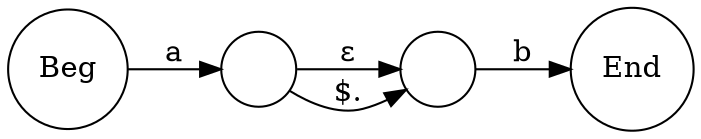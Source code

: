 digraph tokex {
	labelloc="t";
	label="";
	graph [dpi=200];
	rankdir=LR;
	fontname="Helvetica";
	edge [arrowhead=normal,arrowtail=dot];
	node [shape=circle];
	# Auto-generated by Tokex.

	Beg [label="Beg"];
	1 [label=""];
	2 [label=""];
	End [label="End"];
	Beg -> 1 [label="a"];
	1 -> 2 [label=<&epsilon;>];
	1 -> 2 [label="$."];
	2 -> End [label="b"];
}
